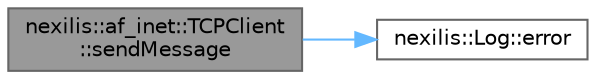 digraph "nexilis::af_inet::TCPClient::sendMessage"
{
 // LATEX_PDF_SIZE
  bgcolor="transparent";
  edge [fontname=Helvetica,fontsize=10,labelfontname=Helvetica,labelfontsize=10];
  node [fontname=Helvetica,fontsize=10,shape=box,height=0.2,width=0.4];
  rankdir="LR";
  Node1 [id="Node000001",label="nexilis::af_inet::TCPClient\l::sendMessage",height=0.2,width=0.4,color="gray40", fillcolor="grey60", style="filled", fontcolor="black",tooltip="ClientProtocol::sendMessage(const std::string&) implementation."];
  Node1 -> Node2 [id="edge1_Node000001_Node000002",color="steelblue1",style="solid",tooltip=" "];
  Node2 [id="Node000002",label="nexilis::Log::error",height=0.2,width=0.4,color="grey40", fillcolor="white", style="filled",URL="$dc/dbc/classnexilis_1_1Log.html#a49959aac4210e93d1ccd1977e08dba80",tooltip=" "];
}
